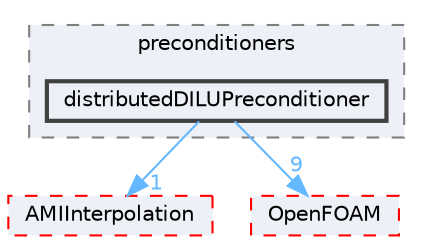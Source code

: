 digraph "src/meshTools/matrices/lduMatrix/preconditioners/distributedDILUPreconditioner"
{
 // LATEX_PDF_SIZE
  bgcolor="transparent";
  edge [fontname=Helvetica,fontsize=10,labelfontname=Helvetica,labelfontsize=10];
  node [fontname=Helvetica,fontsize=10,shape=box,height=0.2,width=0.4];
  compound=true
  subgraph clusterdir_b834ec13447683845467a68e7c44141f {
    graph [ bgcolor="#edf0f7", pencolor="grey50", label="preconditioners", fontname=Helvetica,fontsize=10 style="filled,dashed", URL="dir_b834ec13447683845467a68e7c44141f.html",tooltip=""]
  dir_2da13217771df451ee500b8bcdca9c8e [label="distributedDILUPreconditioner", fillcolor="#edf0f7", color="grey25", style="filled,bold", URL="dir_2da13217771df451ee500b8bcdca9c8e.html",tooltip=""];
  }
  dir_6b9532b4107849d088a6e7b91bdf643c [label="AMIInterpolation", fillcolor="#edf0f7", color="red", style="filled,dashed", URL="dir_6b9532b4107849d088a6e7b91bdf643c.html",tooltip=""];
  dir_c5473ff19b20e6ec4dfe5c310b3778a8 [label="OpenFOAM", fillcolor="#edf0f7", color="red", style="filled,dashed", URL="dir_c5473ff19b20e6ec4dfe5c310b3778a8.html",tooltip=""];
  dir_2da13217771df451ee500b8bcdca9c8e->dir_6b9532b4107849d088a6e7b91bdf643c [headlabel="1", labeldistance=1.5 headhref="dir_000981_000101.html" href="dir_000981_000101.html" color="steelblue1" fontcolor="steelblue1"];
  dir_2da13217771df451ee500b8bcdca9c8e->dir_c5473ff19b20e6ec4dfe5c310b3778a8 [headlabel="9", labeldistance=1.5 headhref="dir_000981_002695.html" href="dir_000981_002695.html" color="steelblue1" fontcolor="steelblue1"];
}
